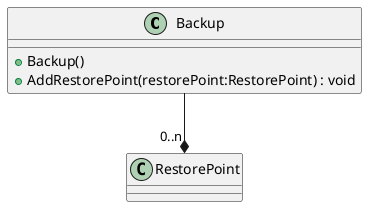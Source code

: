 @startuml
class Backup {
    + Backup()
    + AddRestorePoint(restorePoint:RestorePoint) : void
}
Backup --* "0..n" RestorePoint
@enduml
